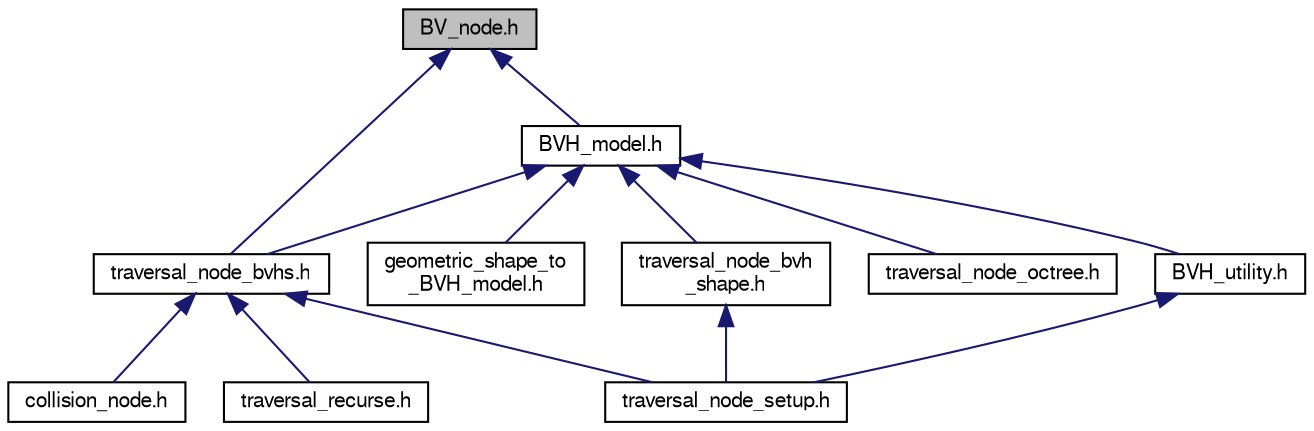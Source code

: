 digraph "BV_node.h"
{
  edge [fontname="FreeSans",fontsize="10",labelfontname="FreeSans",labelfontsize="10"];
  node [fontname="FreeSans",fontsize="10",shape=record];
  Node1 [label="BV_node.h",height=0.2,width=0.4,color="black", fillcolor="grey75", style="filled" fontcolor="black"];
  Node1 -> Node2 [dir="back",color="midnightblue",fontsize="10",style="solid",fontname="FreeSans"];
  Node2 [label="BVH_model.h",height=0.2,width=0.4,color="black", fillcolor="white", style="filled",URL="$a00242.html"];
  Node2 -> Node3 [dir="back",color="midnightblue",fontsize="10",style="solid",fontname="FreeSans"];
  Node3 [label="BVH_utility.h",height=0.2,width=0.4,color="black", fillcolor="white", style="filled",URL="$a00243.html"];
  Node3 -> Node4 [dir="back",color="midnightblue",fontsize="10",style="solid",fontname="FreeSans"];
  Node4 [label="traversal_node_setup.h",height=0.2,width=0.4,color="black", fillcolor="white", style="filled",URL="$a00315.html"];
  Node2 -> Node5 [dir="back",color="midnightblue",fontsize="10",style="solid",fontname="FreeSans"];
  Node5 [label="traversal_node_bvhs.h",height=0.2,width=0.4,color="black", fillcolor="white", style="filled",URL="$a00313.html"];
  Node5 -> Node6 [dir="back",color="midnightblue",fontsize="10",style="solid",fontname="FreeSans"];
  Node6 [label="collision_node.h",height=0.2,width=0.4,color="black", fillcolor="white", style="filled",URL="$a00248.html"];
  Node5 -> Node4 [dir="back",color="midnightblue",fontsize="10",style="solid",fontname="FreeSans"];
  Node5 -> Node7 [dir="back",color="midnightblue",fontsize="10",style="solid",fontname="FreeSans"];
  Node7 [label="traversal_recurse.h",height=0.2,width=0.4,color="black", fillcolor="white", style="filled",URL="$a00317.html"];
  Node2 -> Node8 [dir="back",color="midnightblue",fontsize="10",style="solid",fontname="FreeSans"];
  Node8 [label="geometric_shape_to\l_BVH_model.h",height=0.2,width=0.4,color="black", fillcolor="white", style="filled",URL="$a00260.html"];
  Node2 -> Node9 [dir="back",color="midnightblue",fontsize="10",style="solid",fontname="FreeSans"];
  Node9 [label="traversal_node_bvh\l_shape.h",height=0.2,width=0.4,color="black", fillcolor="white", style="filled",URL="$a00312.html"];
  Node9 -> Node4 [dir="back",color="midnightblue",fontsize="10",style="solid",fontname="FreeSans"];
  Node2 -> Node10 [dir="back",color="midnightblue",fontsize="10",style="solid",fontname="FreeSans"];
  Node10 [label="traversal_node_octree.h",height=0.2,width=0.4,color="black", fillcolor="white", style="filled",URL="$a00314.html"];
  Node1 -> Node5 [dir="back",color="midnightblue",fontsize="10",style="solid",fontname="FreeSans"];
}
